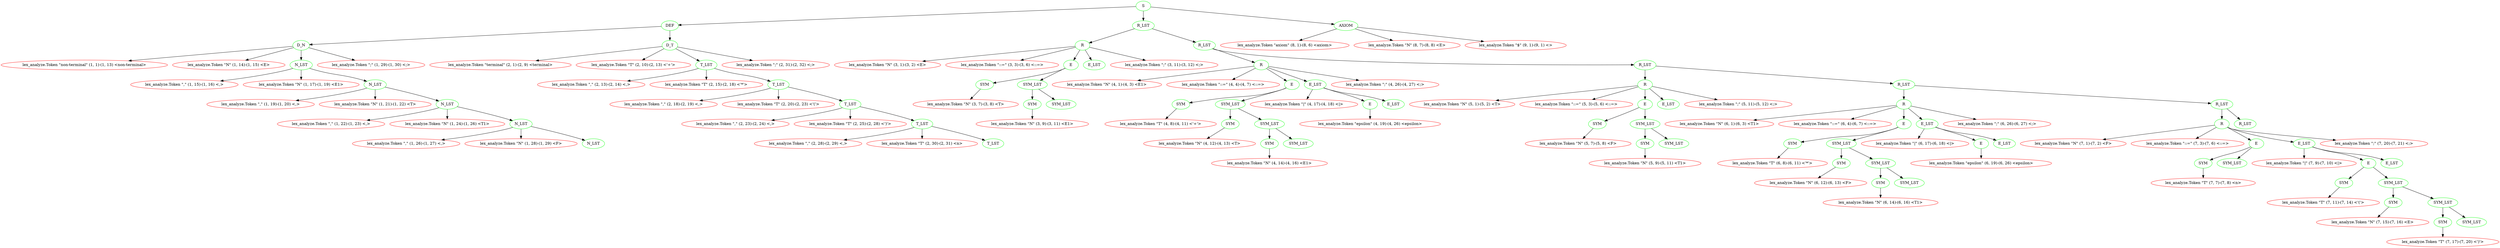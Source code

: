 digraph {
1 [label="S"][color=green]
2 [label="DEF"][color=green]
3 [label="D_N"][color=green]
4 [label="lex_analyze.Token \"non-terminal\" (1, 1)-(1, 13) <non-terminal>"][color=red]
3->4
5 [label="lex_analyze.Token \"N\" (1, 14)-(1, 15) <E>"][color=red]
3->5
6 [label="N_LST"][color=green]
7 [label="lex_analyze.Token \",\" (1, 15)-(1, 16) <,>"][color=red]
6->7
8 [label="lex_analyze.Token \"N\" (1, 17)-(1, 19) <E1>"][color=red]
6->8
9 [label="N_LST"][color=green]
10 [label="lex_analyze.Token \",\" (1, 19)-(1, 20) <,>"][color=red]
9->10
11 [label="lex_analyze.Token \"N\" (1, 21)-(1, 22) <T>"][color=red]
9->11
12 [label="N_LST"][color=green]
13 [label="lex_analyze.Token \",\" (1, 22)-(1, 23) <,>"][color=red]
12->13
14 [label="lex_analyze.Token \"N\" (1, 24)-(1, 26) <T1>"][color=red]
12->14
15 [label="N_LST"][color=green]
16 [label="lex_analyze.Token \",\" (1, 26)-(1, 27) <,>"][color=red]
15->16
17 [label="lex_analyze.Token \"N\" (1, 28)-(1, 29) <F>"][color=red]
15->17
18 [label="N_LST"][color=green]
15->18
12->15
9->12
6->9
3->6
19 [label="lex_analyze.Token \";\" (1, 29)-(1, 30) <;>"][color=red]
3->19
2->3
20 [label="D_T"][color=green]
21 [label="lex_analyze.Token \"terminal\" (2, 1)-(2, 9) <terminal>"][color=red]
20->21
22 [label="lex_analyze.Token \"T\" (2, 10)-(2, 13) <'+'>"][color=red]
20->22
23 [label="T_LST"][color=green]
24 [label="lex_analyze.Token \",\" (2, 13)-(2, 14) <,>"][color=red]
23->24
25 [label="lex_analyze.Token \"T\" (2, 15)-(2, 18) <'*'>"][color=red]
23->25
26 [label="T_LST"][color=green]
27 [label="lex_analyze.Token \",\" (2, 18)-(2, 19) <,>"][color=red]
26->27
28 [label="lex_analyze.Token \"T\" (2, 20)-(2, 23) <'('>"][color=red]
26->28
29 [label="T_LST"][color=green]
30 [label="lex_analyze.Token \",\" (2, 23)-(2, 24) <,>"][color=red]
29->30
31 [label="lex_analyze.Token \"T\" (2, 25)-(2, 28) <')'>"][color=red]
29->31
32 [label="T_LST"][color=green]
33 [label="lex_analyze.Token \",\" (2, 28)-(2, 29) <,>"][color=red]
32->33
34 [label="lex_analyze.Token \"T\" (2, 30)-(2, 31) <n>"][color=red]
32->34
35 [label="T_LST"][color=green]
32->35
29->32
26->29
23->26
20->23
36 [label="lex_analyze.Token \";\" (2, 31)-(2, 32) <;>"][color=red]
20->36
2->20
1->2
37 [label="R_LST"][color=green]
38 [label="R"][color=green]
39 [label="lex_analyze.Token \"N\" (3, 1)-(3, 2) <E>"][color=red]
38->39
40 [label="lex_analyze.Token \"::=\" (3, 3)-(3, 6) <::=>"][color=red]
38->40
41 [label="E"][color=green]
42 [label="SYM"][color=green]
43 [label="lex_analyze.Token \"N\" (3, 7)-(3, 8) <T>"][color=red]
42->43
41->42
44 [label="SYM_LST"][color=green]
45 [label="SYM"][color=green]
46 [label="lex_analyze.Token \"N\" (3, 9)-(3, 11) <E1>"][color=red]
45->46
44->45
47 [label="SYM_LST"][color=green]
44->47
41->44
38->41
48 [label="E_LST"][color=green]
38->48
49 [label="lex_analyze.Token \";\" (3, 11)-(3, 12) <;>"][color=red]
38->49
37->38
50 [label="R_LST"][color=green]
51 [label="R"][color=green]
52 [label="lex_analyze.Token \"N\" (4, 1)-(4, 3) <E1>"][color=red]
51->52
53 [label="lex_analyze.Token \"::=\" (4, 4)-(4, 7) <::=>"][color=red]
51->53
54 [label="E"][color=green]
55 [label="SYM"][color=green]
56 [label="lex_analyze.Token \"T\" (4, 8)-(4, 11) <'+'>"][color=red]
55->56
54->55
57 [label="SYM_LST"][color=green]
58 [label="SYM"][color=green]
59 [label="lex_analyze.Token \"N\" (4, 12)-(4, 13) <T>"][color=red]
58->59
57->58
60 [label="SYM_LST"][color=green]
61 [label="SYM"][color=green]
62 [label="lex_analyze.Token \"N\" (4, 14)-(4, 16) <E1>"][color=red]
61->62
60->61
63 [label="SYM_LST"][color=green]
60->63
57->60
54->57
51->54
64 [label="E_LST"][color=green]
65 [label="lex_analyze.Token \"|\" (4, 17)-(4, 18) <|>"][color=red]
64->65
66 [label="E"][color=green]
67 [label="lex_analyze.Token \"epsilon\" (4, 19)-(4, 26) <epsilon>"][color=red]
66->67
64->66
68 [label="E_LST"][color=green]
64->68
51->64
69 [label="lex_analyze.Token \";\" (4, 26)-(4, 27) <;>"][color=red]
51->69
50->51
70 [label="R_LST"][color=green]
71 [label="R"][color=green]
72 [label="lex_analyze.Token \"N\" (5, 1)-(5, 2) <T>"][color=red]
71->72
73 [label="lex_analyze.Token \"::=\" (5, 3)-(5, 6) <::=>"][color=red]
71->73
74 [label="E"][color=green]
75 [label="SYM"][color=green]
76 [label="lex_analyze.Token \"N\" (5, 7)-(5, 8) <F>"][color=red]
75->76
74->75
77 [label="SYM_LST"][color=green]
78 [label="SYM"][color=green]
79 [label="lex_analyze.Token \"N\" (5, 9)-(5, 11) <T1>"][color=red]
78->79
77->78
80 [label="SYM_LST"][color=green]
77->80
74->77
71->74
81 [label="E_LST"][color=green]
71->81
82 [label="lex_analyze.Token \";\" (5, 11)-(5, 12) <;>"][color=red]
71->82
70->71
83 [label="R_LST"][color=green]
84 [label="R"][color=green]
85 [label="lex_analyze.Token \"N\" (6, 1)-(6, 3) <T1>"][color=red]
84->85
86 [label="lex_analyze.Token \"::=\" (6, 4)-(6, 7) <::=>"][color=red]
84->86
87 [label="E"][color=green]
88 [label="SYM"][color=green]
89 [label="lex_analyze.Token \"T\" (6, 8)-(6, 11) <'*'>"][color=red]
88->89
87->88
90 [label="SYM_LST"][color=green]
91 [label="SYM"][color=green]
92 [label="lex_analyze.Token \"N\" (6, 12)-(6, 13) <F>"][color=red]
91->92
90->91
93 [label="SYM_LST"][color=green]
94 [label="SYM"][color=green]
95 [label="lex_analyze.Token \"N\" (6, 14)-(6, 16) <T1>"][color=red]
94->95
93->94
96 [label="SYM_LST"][color=green]
93->96
90->93
87->90
84->87
97 [label="E_LST"][color=green]
98 [label="lex_analyze.Token \"|\" (6, 17)-(6, 18) <|>"][color=red]
97->98
99 [label="E"][color=green]
100 [label="lex_analyze.Token \"epsilon\" (6, 19)-(6, 26) <epsilon>"][color=red]
99->100
97->99
101 [label="E_LST"][color=green]
97->101
84->97
102 [label="lex_analyze.Token \";\" (6, 26)-(6, 27) <;>"][color=red]
84->102
83->84
103 [label="R_LST"][color=green]
104 [label="R"][color=green]
105 [label="lex_analyze.Token \"N\" (7, 1)-(7, 2) <F>"][color=red]
104->105
106 [label="lex_analyze.Token \"::=\" (7, 3)-(7, 6) <::=>"][color=red]
104->106
107 [label="E"][color=green]
108 [label="SYM"][color=green]
109 [label="lex_analyze.Token \"T\" (7, 7)-(7, 8) <n>"][color=red]
108->109
107->108
110 [label="SYM_LST"][color=green]
107->110
104->107
111 [label="E_LST"][color=green]
112 [label="lex_analyze.Token \"|\" (7, 9)-(7, 10) <|>"][color=red]
111->112
113 [label="E"][color=green]
114 [label="SYM"][color=green]
115 [label="lex_analyze.Token \"T\" (7, 11)-(7, 14) <'('>"][color=red]
114->115
113->114
116 [label="SYM_LST"][color=green]
117 [label="SYM"][color=green]
118 [label="lex_analyze.Token \"N\" (7, 15)-(7, 16) <E>"][color=red]
117->118
116->117
119 [label="SYM_LST"][color=green]
120 [label="SYM"][color=green]
121 [label="lex_analyze.Token \"T\" (7, 17)-(7, 20) <')'>"][color=red]
120->121
119->120
122 [label="SYM_LST"][color=green]
119->122
116->119
113->116
111->113
123 [label="E_LST"][color=green]
111->123
104->111
124 [label="lex_analyze.Token \";\" (7, 20)-(7, 21) <;>"][color=red]
104->124
103->104
125 [label="R_LST"][color=green]
103->125
83->103
70->83
50->70
37->50
1->37
126 [label="AXIOM"][color=green]
127 [label="lex_analyze.Token \"axiom\" (8, 1)-(8, 6) <axiom>"][color=red]
126->127
128 [label="lex_analyze.Token \"N\" (8, 7)-(8, 8) <E>"][color=red]
126->128
131 [label="lex_analyze.Token \"$\" (9, 1)-(9, 1) <>"][color=red]
126->131
1->126
}
